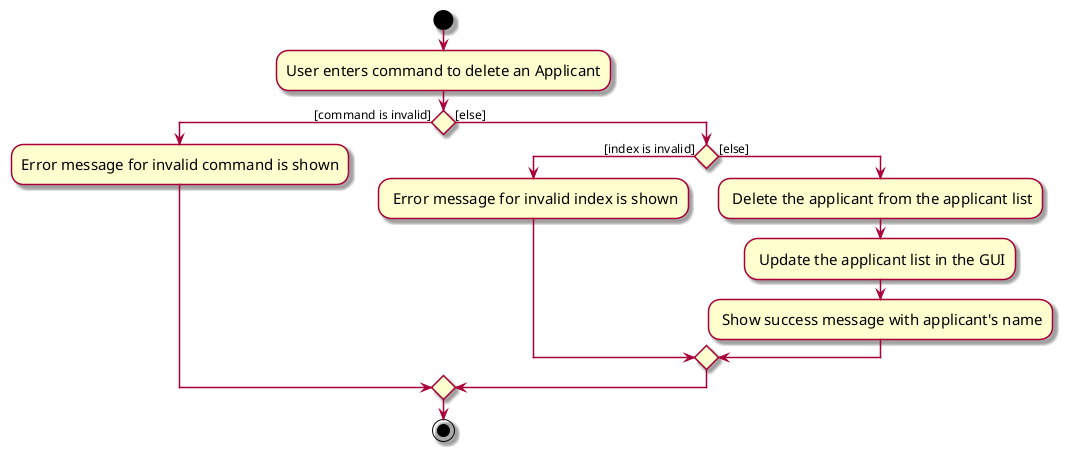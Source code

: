 @startuml
skin rose
skinparam ActivityFontSize 15
skinparam ArrowFontSize 12
start
:User enters command to delete an Applicant;

if () then ([command is invalid])
    :Error message for invalid command is shown;


else ([else])
    if () then ([index is invalid])
    : Error message for invalid index is shown;
    else([else])
       : Delete the applicant from the applicant list;
       : Update the applicant list in the GUI;
       : Show success message with applicant's name;
    endif
endif
stop
@enduml

